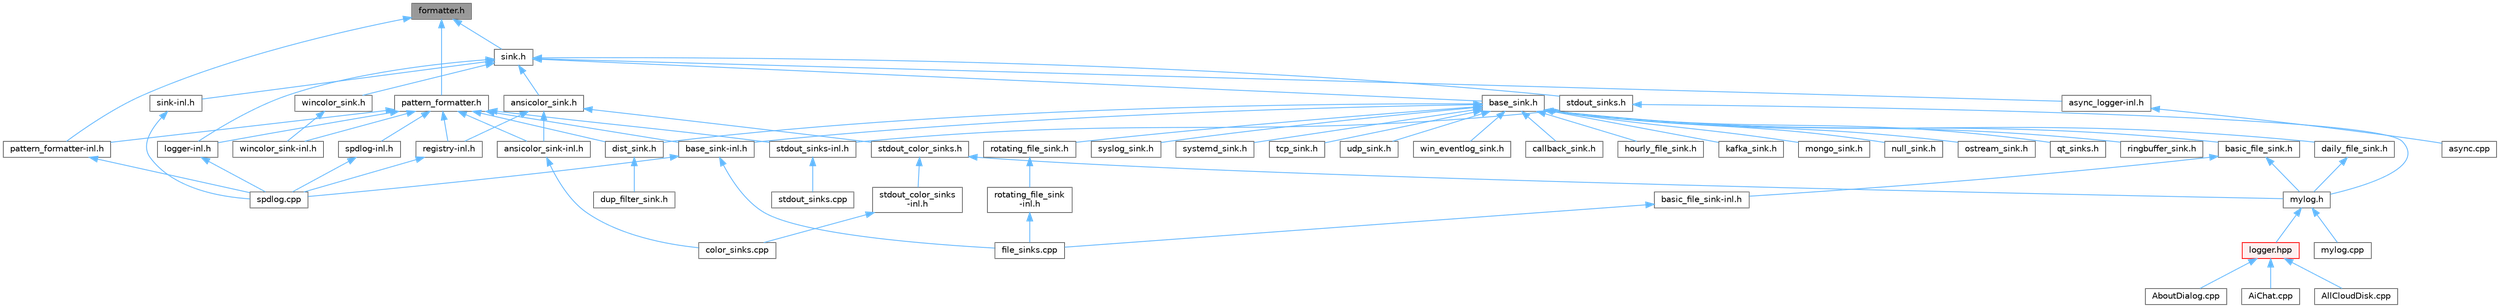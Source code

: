 digraph "formatter.h"
{
 // LATEX_PDF_SIZE
  bgcolor="transparent";
  edge [fontname=Helvetica,fontsize=10,labelfontname=Helvetica,labelfontsize=10];
  node [fontname=Helvetica,fontsize=10,shape=box,height=0.2,width=0.4];
  Node1 [id="Node000001",label="formatter.h",height=0.2,width=0.4,color="gray40", fillcolor="grey60", style="filled", fontcolor="black",tooltip=" "];
  Node1 -> Node2 [id="edge1_Node000001_Node000002",dir="back",color="steelblue1",style="solid",tooltip=" "];
  Node2 [id="Node000002",label="pattern_formatter-inl.h",height=0.2,width=0.4,color="grey40", fillcolor="white", style="filled",URL="$pattern__formatter-inl_8h.html",tooltip=" "];
  Node2 -> Node3 [id="edge2_Node000002_Node000003",dir="back",color="steelblue1",style="solid",tooltip=" "];
  Node3 [id="Node000003",label="spdlog.cpp",height=0.2,width=0.4,color="grey40", fillcolor="white", style="filled",URL="$spdlog_8cpp.html",tooltip=" "];
  Node1 -> Node4 [id="edge3_Node000001_Node000004",dir="back",color="steelblue1",style="solid",tooltip=" "];
  Node4 [id="Node000004",label="pattern_formatter.h",height=0.2,width=0.4,color="grey40", fillcolor="white", style="filled",URL="$pattern__formatter_8h.html",tooltip=" "];
  Node4 -> Node5 [id="edge4_Node000004_Node000005",dir="back",color="steelblue1",style="solid",tooltip=" "];
  Node5 [id="Node000005",label="ansicolor_sink-inl.h",height=0.2,width=0.4,color="grey40", fillcolor="white", style="filled",URL="$ansicolor__sink-inl_8h.html",tooltip=" "];
  Node5 -> Node6 [id="edge5_Node000005_Node000006",dir="back",color="steelblue1",style="solid",tooltip=" "];
  Node6 [id="Node000006",label="color_sinks.cpp",height=0.2,width=0.4,color="grey40", fillcolor="white", style="filled",URL="$color__sinks_8cpp.html",tooltip=" "];
  Node4 -> Node7 [id="edge6_Node000004_Node000007",dir="back",color="steelblue1",style="solid",tooltip=" "];
  Node7 [id="Node000007",label="base_sink-inl.h",height=0.2,width=0.4,color="grey40", fillcolor="white", style="filled",URL="$base__sink-inl_8h.html",tooltip=" "];
  Node7 -> Node8 [id="edge7_Node000007_Node000008",dir="back",color="steelblue1",style="solid",tooltip=" "];
  Node8 [id="Node000008",label="file_sinks.cpp",height=0.2,width=0.4,color="grey40", fillcolor="white", style="filled",URL="$file__sinks_8cpp.html",tooltip=" "];
  Node7 -> Node3 [id="edge8_Node000007_Node000003",dir="back",color="steelblue1",style="solid",tooltip=" "];
  Node4 -> Node9 [id="edge9_Node000004_Node000009",dir="back",color="steelblue1",style="solid",tooltip=" "];
  Node9 [id="Node000009",label="dist_sink.h",height=0.2,width=0.4,color="grey40", fillcolor="white", style="filled",URL="$dist__sink_8h.html",tooltip=" "];
  Node9 -> Node10 [id="edge10_Node000009_Node000010",dir="back",color="steelblue1",style="solid",tooltip=" "];
  Node10 [id="Node000010",label="dup_filter_sink.h",height=0.2,width=0.4,color="grey40", fillcolor="white", style="filled",URL="$dup__filter__sink_8h.html",tooltip=" "];
  Node4 -> Node11 [id="edge11_Node000004_Node000011",dir="back",color="steelblue1",style="solid",tooltip=" "];
  Node11 [id="Node000011",label="logger-inl.h",height=0.2,width=0.4,color="grey40", fillcolor="white", style="filled",URL="$logger-inl_8h.html",tooltip=" "];
  Node11 -> Node3 [id="edge12_Node000011_Node000003",dir="back",color="steelblue1",style="solid",tooltip=" "];
  Node4 -> Node2 [id="edge13_Node000004_Node000002",dir="back",color="steelblue1",style="solid",tooltip=" "];
  Node4 -> Node12 [id="edge14_Node000004_Node000012",dir="back",color="steelblue1",style="solid",tooltip=" "];
  Node12 [id="Node000012",label="registry-inl.h",height=0.2,width=0.4,color="grey40", fillcolor="white", style="filled",URL="$registry-inl_8h.html",tooltip=" "];
  Node12 -> Node3 [id="edge15_Node000012_Node000003",dir="back",color="steelblue1",style="solid",tooltip=" "];
  Node4 -> Node13 [id="edge16_Node000004_Node000013",dir="back",color="steelblue1",style="solid",tooltip=" "];
  Node13 [id="Node000013",label="spdlog-inl.h",height=0.2,width=0.4,color="grey40", fillcolor="white", style="filled",URL="$spdlog-inl_8h.html",tooltip=" "];
  Node13 -> Node3 [id="edge17_Node000013_Node000003",dir="back",color="steelblue1",style="solid",tooltip=" "];
  Node4 -> Node14 [id="edge18_Node000004_Node000014",dir="back",color="steelblue1",style="solid",tooltip=" "];
  Node14 [id="Node000014",label="stdout_sinks-inl.h",height=0.2,width=0.4,color="grey40", fillcolor="white", style="filled",URL="$stdout__sinks-inl_8h.html",tooltip=" "];
  Node14 -> Node15 [id="edge19_Node000014_Node000015",dir="back",color="steelblue1",style="solid",tooltip=" "];
  Node15 [id="Node000015",label="stdout_sinks.cpp",height=0.2,width=0.4,color="grey40", fillcolor="white", style="filled",URL="$stdout__sinks_8cpp.html",tooltip=" "];
  Node4 -> Node16 [id="edge20_Node000004_Node000016",dir="back",color="steelblue1",style="solid",tooltip=" "];
  Node16 [id="Node000016",label="wincolor_sink-inl.h",height=0.2,width=0.4,color="grey40", fillcolor="white", style="filled",URL="$wincolor__sink-inl_8h.html",tooltip=" "];
  Node1 -> Node17 [id="edge21_Node000001_Node000017",dir="back",color="steelblue1",style="solid",tooltip=" "];
  Node17 [id="Node000017",label="sink.h",height=0.2,width=0.4,color="grey40", fillcolor="white", style="filled",URL="$sink_8h.html",tooltip=" "];
  Node17 -> Node18 [id="edge22_Node000017_Node000018",dir="back",color="steelblue1",style="solid",tooltip=" "];
  Node18 [id="Node000018",label="ansicolor_sink.h",height=0.2,width=0.4,color="grey40", fillcolor="white", style="filled",URL="$ansicolor__sink_8h.html",tooltip=" "];
  Node18 -> Node5 [id="edge23_Node000018_Node000005",dir="back",color="steelblue1",style="solid",tooltip=" "];
  Node18 -> Node12 [id="edge24_Node000018_Node000012",dir="back",color="steelblue1",style="solid",tooltip=" "];
  Node18 -> Node19 [id="edge25_Node000018_Node000019",dir="back",color="steelblue1",style="solid",tooltip=" "];
  Node19 [id="Node000019",label="stdout_color_sinks.h",height=0.2,width=0.4,color="grey40", fillcolor="white", style="filled",URL="$stdout__color__sinks_8h.html",tooltip=" "];
  Node19 -> Node20 [id="edge26_Node000019_Node000020",dir="back",color="steelblue1",style="solid",tooltip=" "];
  Node20 [id="Node000020",label="mylog.h",height=0.2,width=0.4,color="grey40", fillcolor="white", style="filled",URL="$mylog_8h.html",tooltip=" "];
  Node20 -> Node21 [id="edge27_Node000020_Node000021",dir="back",color="steelblue1",style="solid",tooltip=" "];
  Node21 [id="Node000021",label="logger.hpp",height=0.2,width=0.4,color="red", fillcolor="#FFF0F0", style="filled",URL="$logger_8hpp.html",tooltip=" "];
  Node21 -> Node22 [id="edge28_Node000021_Node000022",dir="back",color="steelblue1",style="solid",tooltip=" "];
  Node22 [id="Node000022",label="AboutDialog.cpp",height=0.2,width=0.4,color="grey40", fillcolor="white", style="filled",URL="$_about_dialog_8cpp.html",tooltip="实现 AboutDialog 类，提供关于对话框功能"];
  Node21 -> Node23 [id="edge29_Node000021_Node000023",dir="back",color="steelblue1",style="solid",tooltip=" "];
  Node23 [id="Node000023",label="AiChat.cpp",height=0.2,width=0.4,color="grey40", fillcolor="white", style="filled",URL="$_ai_chat_8cpp.html",tooltip="实现 AiChat 类，提供 AI 聊天界面功能"];
  Node21 -> Node24 [id="edge30_Node000021_Node000024",dir="back",color="steelblue1",style="solid",tooltip=" "];
  Node24 [id="Node000024",label="AllCloudDisk.cpp",height=0.2,width=0.4,color="grey40", fillcolor="white", style="filled",URL="$_all_cloud_disk_8cpp.html",tooltip="实现 AllCloudDisk 类，提供云盘音乐界面功能"];
  Node20 -> Node116 [id="edge31_Node000020_Node000116",dir="back",color="steelblue1",style="solid",tooltip=" "];
  Node116 [id="Node000116",label="mylog.cpp",height=0.2,width=0.4,color="grey40", fillcolor="white", style="filled",URL="$mylog_8cpp.html",tooltip=" "];
  Node19 -> Node117 [id="edge32_Node000019_Node000117",dir="back",color="steelblue1",style="solid",tooltip=" "];
  Node117 [id="Node000117",label="stdout_color_sinks\l-inl.h",height=0.2,width=0.4,color="grey40", fillcolor="white", style="filled",URL="$stdout__color__sinks-inl_8h.html",tooltip=" "];
  Node117 -> Node6 [id="edge33_Node000117_Node000006",dir="back",color="steelblue1",style="solid",tooltip=" "];
  Node17 -> Node118 [id="edge34_Node000017_Node000118",dir="back",color="steelblue1",style="solid",tooltip=" "];
  Node118 [id="Node000118",label="async_logger-inl.h",height=0.2,width=0.4,color="grey40", fillcolor="white", style="filled",URL="$async__logger-inl_8h.html",tooltip=" "];
  Node118 -> Node119 [id="edge35_Node000118_Node000119",dir="back",color="steelblue1",style="solid",tooltip=" "];
  Node119 [id="Node000119",label="async.cpp",height=0.2,width=0.4,color="grey40", fillcolor="white", style="filled",URL="$_my_spdlog_2spdlog_2_async_8cpp.html",tooltip=" "];
  Node17 -> Node120 [id="edge36_Node000017_Node000120",dir="back",color="steelblue1",style="solid",tooltip=" "];
  Node120 [id="Node000120",label="base_sink.h",height=0.2,width=0.4,color="grey40", fillcolor="white", style="filled",URL="$base__sink_8h.html",tooltip=" "];
  Node120 -> Node7 [id="edge37_Node000120_Node000007",dir="back",color="steelblue1",style="solid",tooltip=" "];
  Node120 -> Node121 [id="edge38_Node000120_Node000121",dir="back",color="steelblue1",style="solid",tooltip=" "];
  Node121 [id="Node000121",label="basic_file_sink.h",height=0.2,width=0.4,color="grey40", fillcolor="white", style="filled",URL="$basic__file__sink_8h.html",tooltip=" "];
  Node121 -> Node122 [id="edge39_Node000121_Node000122",dir="back",color="steelblue1",style="solid",tooltip=" "];
  Node122 [id="Node000122",label="basic_file_sink-inl.h",height=0.2,width=0.4,color="grey40", fillcolor="white", style="filled",URL="$basic__file__sink-inl_8h.html",tooltip=" "];
  Node122 -> Node8 [id="edge40_Node000122_Node000008",dir="back",color="steelblue1",style="solid",tooltip=" "];
  Node121 -> Node20 [id="edge41_Node000121_Node000020",dir="back",color="steelblue1",style="solid",tooltip=" "];
  Node120 -> Node123 [id="edge42_Node000120_Node000123",dir="back",color="steelblue1",style="solid",tooltip=" "];
  Node123 [id="Node000123",label="callback_sink.h",height=0.2,width=0.4,color="grey40", fillcolor="white", style="filled",URL="$callback__sink_8h.html",tooltip=" "];
  Node120 -> Node124 [id="edge43_Node000120_Node000124",dir="back",color="steelblue1",style="solid",tooltip=" "];
  Node124 [id="Node000124",label="daily_file_sink.h",height=0.2,width=0.4,color="grey40", fillcolor="white", style="filled",URL="$daily__file__sink_8h.html",tooltip=" "];
  Node124 -> Node20 [id="edge44_Node000124_Node000020",dir="back",color="steelblue1",style="solid",tooltip=" "];
  Node120 -> Node9 [id="edge45_Node000120_Node000009",dir="back",color="steelblue1",style="solid",tooltip=" "];
  Node120 -> Node125 [id="edge46_Node000120_Node000125",dir="back",color="steelblue1",style="solid",tooltip=" "];
  Node125 [id="Node000125",label="hourly_file_sink.h",height=0.2,width=0.4,color="grey40", fillcolor="white", style="filled",URL="$hourly__file__sink_8h.html",tooltip=" "];
  Node120 -> Node126 [id="edge47_Node000120_Node000126",dir="back",color="steelblue1",style="solid",tooltip=" "];
  Node126 [id="Node000126",label="kafka_sink.h",height=0.2,width=0.4,color="grey40", fillcolor="white", style="filled",URL="$kafka__sink_8h.html",tooltip=" "];
  Node120 -> Node127 [id="edge48_Node000120_Node000127",dir="back",color="steelblue1",style="solid",tooltip=" "];
  Node127 [id="Node000127",label="mongo_sink.h",height=0.2,width=0.4,color="grey40", fillcolor="white", style="filled",URL="$mongo__sink_8h.html",tooltip=" "];
  Node120 -> Node128 [id="edge49_Node000120_Node000128",dir="back",color="steelblue1",style="solid",tooltip=" "];
  Node128 [id="Node000128",label="null_sink.h",height=0.2,width=0.4,color="grey40", fillcolor="white", style="filled",URL="$null__sink_8h.html",tooltip=" "];
  Node120 -> Node129 [id="edge50_Node000120_Node000129",dir="back",color="steelblue1",style="solid",tooltip=" "];
  Node129 [id="Node000129",label="ostream_sink.h",height=0.2,width=0.4,color="grey40", fillcolor="white", style="filled",URL="$ostream__sink_8h.html",tooltip=" "];
  Node120 -> Node130 [id="edge51_Node000120_Node000130",dir="back",color="steelblue1",style="solid",tooltip=" "];
  Node130 [id="Node000130",label="qt_sinks.h",height=0.2,width=0.4,color="grey40", fillcolor="white", style="filled",URL="$qt__sinks_8h.html",tooltip=" "];
  Node120 -> Node131 [id="edge52_Node000120_Node000131",dir="back",color="steelblue1",style="solid",tooltip=" "];
  Node131 [id="Node000131",label="ringbuffer_sink.h",height=0.2,width=0.4,color="grey40", fillcolor="white", style="filled",URL="$ringbuffer__sink_8h.html",tooltip=" "];
  Node120 -> Node132 [id="edge53_Node000120_Node000132",dir="back",color="steelblue1",style="solid",tooltip=" "];
  Node132 [id="Node000132",label="rotating_file_sink.h",height=0.2,width=0.4,color="grey40", fillcolor="white", style="filled",URL="$rotating__file__sink_8h.html",tooltip=" "];
  Node132 -> Node133 [id="edge54_Node000132_Node000133",dir="back",color="steelblue1",style="solid",tooltip=" "];
  Node133 [id="Node000133",label="rotating_file_sink\l-inl.h",height=0.2,width=0.4,color="grey40", fillcolor="white", style="filled",URL="$rotating__file__sink-inl_8h.html",tooltip=" "];
  Node133 -> Node8 [id="edge55_Node000133_Node000008",dir="back",color="steelblue1",style="solid",tooltip=" "];
  Node120 -> Node134 [id="edge56_Node000120_Node000134",dir="back",color="steelblue1",style="solid",tooltip=" "];
  Node134 [id="Node000134",label="syslog_sink.h",height=0.2,width=0.4,color="grey40", fillcolor="white", style="filled",URL="$syslog__sink_8h.html",tooltip=" "];
  Node120 -> Node135 [id="edge57_Node000120_Node000135",dir="back",color="steelblue1",style="solid",tooltip=" "];
  Node135 [id="Node000135",label="systemd_sink.h",height=0.2,width=0.4,color="grey40", fillcolor="white", style="filled",URL="$systemd__sink_8h.html",tooltip=" "];
  Node120 -> Node136 [id="edge58_Node000120_Node000136",dir="back",color="steelblue1",style="solid",tooltip=" "];
  Node136 [id="Node000136",label="tcp_sink.h",height=0.2,width=0.4,color="grey40", fillcolor="white", style="filled",URL="$tcp__sink_8h.html",tooltip=" "];
  Node120 -> Node137 [id="edge59_Node000120_Node000137",dir="back",color="steelblue1",style="solid",tooltip=" "];
  Node137 [id="Node000137",label="udp_sink.h",height=0.2,width=0.4,color="grey40", fillcolor="white", style="filled",URL="$udp__sink_8h.html",tooltip=" "];
  Node120 -> Node138 [id="edge60_Node000120_Node000138",dir="back",color="steelblue1",style="solid",tooltip=" "];
  Node138 [id="Node000138",label="win_eventlog_sink.h",height=0.2,width=0.4,color="grey40", fillcolor="white", style="filled",URL="$win__eventlog__sink_8h.html",tooltip=" "];
  Node17 -> Node11 [id="edge61_Node000017_Node000011",dir="back",color="steelblue1",style="solid",tooltip=" "];
  Node17 -> Node139 [id="edge62_Node000017_Node000139",dir="back",color="steelblue1",style="solid",tooltip=" "];
  Node139 [id="Node000139",label="sink-inl.h",height=0.2,width=0.4,color="grey40", fillcolor="white", style="filled",URL="$sink-inl_8h.html",tooltip=" "];
  Node139 -> Node3 [id="edge63_Node000139_Node000003",dir="back",color="steelblue1",style="solid",tooltip=" "];
  Node17 -> Node140 [id="edge64_Node000017_Node000140",dir="back",color="steelblue1",style="solid",tooltip=" "];
  Node140 [id="Node000140",label="stdout_sinks.h",height=0.2,width=0.4,color="grey40", fillcolor="white", style="filled",URL="$stdout__sinks_8h.html",tooltip=" "];
  Node140 -> Node20 [id="edge65_Node000140_Node000020",dir="back",color="steelblue1",style="solid",tooltip=" "];
  Node140 -> Node14 [id="edge66_Node000140_Node000014",dir="back",color="steelblue1",style="solid",tooltip=" "];
  Node17 -> Node141 [id="edge67_Node000017_Node000141",dir="back",color="steelblue1",style="solid",tooltip=" "];
  Node141 [id="Node000141",label="wincolor_sink.h",height=0.2,width=0.4,color="grey40", fillcolor="white", style="filled",URL="$wincolor__sink_8h.html",tooltip=" "];
  Node141 -> Node16 [id="edge68_Node000141_Node000016",dir="back",color="steelblue1",style="solid",tooltip=" "];
}
